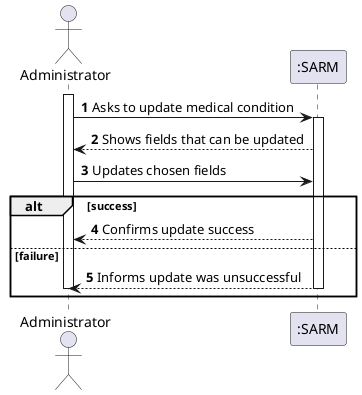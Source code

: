 @startuml
'https://plantuml.com/sequence-diagram

autonumber

actor "Administrator" as admin

participant ":SARM" as sys


activate admin

admin -> sys : Asks to update medical condition

activate sys

sys --> admin : Shows fields that can be updated

admin -> sys : Updates chosen fields

alt success

    sys --> admin : Confirms update success

else failure

    sys --> admin : Informs update was unsuccessful

deactivate sys
    
deactivate admin

end

@enduml
